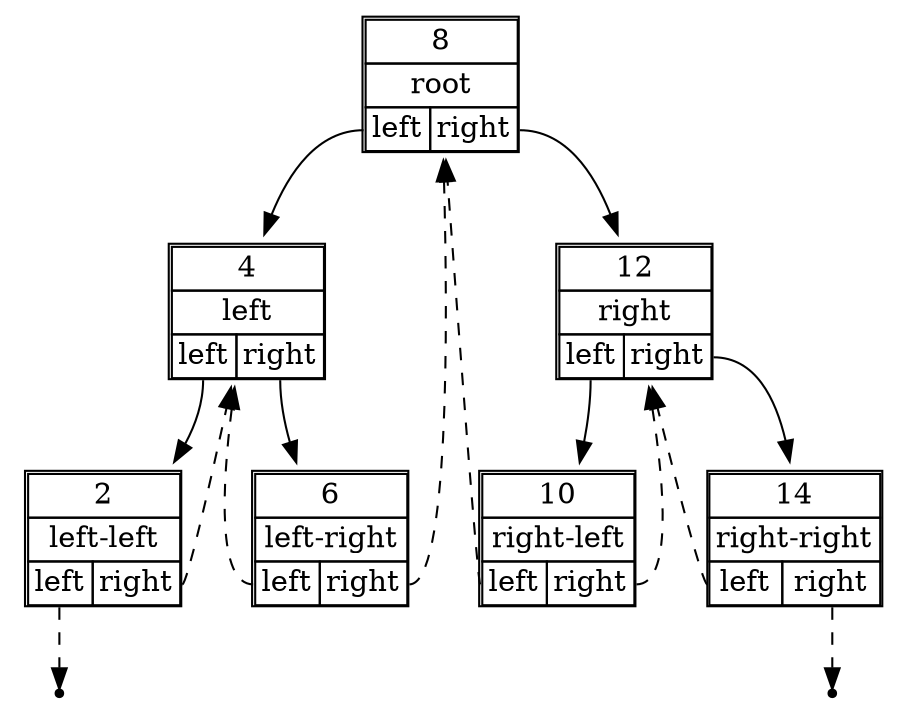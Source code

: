 digraph ThreadedBinaryTree {
  node [shape=plaintext];
  node_0 [label=<<TABLE BORDER="1" CELLBORDER="1" CELLSPACING="0" ALIGN="CENTER"><TR><TD COLSPAN="2">8</TD></TR><TR><TD COLSPAN="2">root</TD></TR><TR><TD PORT="left">left</TD><TD PORT="right">right</TD></TR></TABLE>>];
  node_0:left -> node_1;
  node_0:right -> node_2;
  node_2 [label=<<TABLE BORDER="1" CELLBORDER="1" CELLSPACING="0" ALIGN="CENTER"><TR><TD COLSPAN="2">12</TD></TR><TR><TD COLSPAN="2">right</TD></TR><TR><TD PORT="left">left</TD><TD PORT="right">right</TD></TR></TABLE>>];
  node_2:left -> node_3;
  node_2:right -> node_4;
  node_4 [label=<<TABLE BORDER="1" CELLBORDER="1" CELLSPACING="0" ALIGN="CENTER"><TR><TD COLSPAN="2">14</TD></TR><TR><TD COLSPAN="2">right-right</TD></TR><TR><TD PORT="left">left</TD><TD PORT="right">right</TD></TR></TABLE>>];
  node_4:left -> node_2 [style=dashed];
  null_0 [shape=point,label=""];
  node_4:right -> null_0 [style=dashed];
  node_3 [label=<<TABLE BORDER="1" CELLBORDER="1" CELLSPACING="0" ALIGN="CENTER"><TR><TD COLSPAN="2">10</TD></TR><TR><TD COLSPAN="2">right-left</TD></TR><TR><TD PORT="left">left</TD><TD PORT="right">right</TD></TR></TABLE>>];
  node_3:left -> node_0 [style=dashed];
  node_3:right -> node_2 [style=dashed];
  node_1 [label=<<TABLE BORDER="1" CELLBORDER="1" CELLSPACING="0" ALIGN="CENTER"><TR><TD COLSPAN="2">4</TD></TR><TR><TD COLSPAN="2">left</TD></TR><TR><TD PORT="left">left</TD><TD PORT="right">right</TD></TR></TABLE>>];
  node_1:left -> node_5;
  node_1:right -> node_6;
  node_6 [label=<<TABLE BORDER="1" CELLBORDER="1" CELLSPACING="0" ALIGN="CENTER"><TR><TD COLSPAN="2">6</TD></TR><TR><TD COLSPAN="2">left-right</TD></TR><TR><TD PORT="left">left</TD><TD PORT="right">right</TD></TR></TABLE>>];
  node_6:left -> node_1 [style=dashed];
  node_6:right -> node_0 [style=dashed];
  node_5 [label=<<TABLE BORDER="1" CELLBORDER="1" CELLSPACING="0" ALIGN="CENTER"><TR><TD COLSPAN="2">2</TD></TR><TR><TD COLSPAN="2">left-left</TD></TR><TR><TD PORT="left">left</TD><TD PORT="right">right</TD></TR></TABLE>>];
  null_1 [shape=point,label=""];
  node_5:left -> null_1 [style=dashed];
  node_5:right -> node_1 [style=dashed];
}
